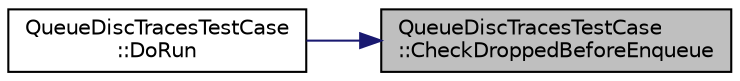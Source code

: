 digraph "QueueDiscTracesTestCase::CheckDroppedBeforeEnqueue"
{
 // LATEX_PDF_SIZE
  edge [fontname="Helvetica",fontsize="10",labelfontname="Helvetica",labelfontsize="10"];
  node [fontname="Helvetica",fontsize="10",shape=record];
  rankdir="RL";
  Node1 [label="QueueDiscTracesTestCase\l::CheckDroppedBeforeEnqueue",height=0.2,width=0.4,color="black", fillcolor="grey75", style="filled", fontcolor="black",tooltip="Check that packets/bytes dropped before enqueue are consistent with what is expected."];
  Node1 -> Node2 [dir="back",color="midnightblue",fontsize="10",style="solid",fontname="Helvetica"];
  Node2 [label="QueueDiscTracesTestCase\l::DoRun",height=0.2,width=0.4,color="black", fillcolor="white", style="filled",URL="$class_queue_disc_traces_test_case.html#a7ad9e3425f5a7827cf41434ab969ba75",tooltip="Implementation to actually run this TestCase."];
}
